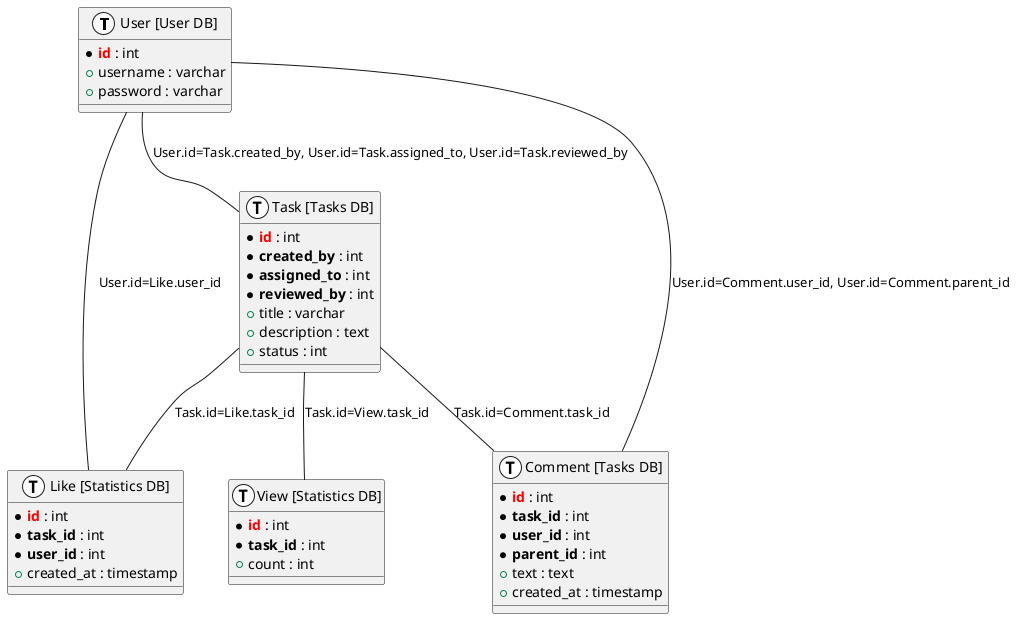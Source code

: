 @startuml
!define Table(name,desc) class name as "desc" << (T,white) >>
!define primary_key(x) <color:red><b>x</b></color>
!define foreign_key(x) <b>x</b>

Table(user, "User [User DB]") {
    * primary_key(id) : int
    + username : varchar
    + password : varchar
}

Table(task, "Task [Tasks DB]") {
    * primary_key(id) : int
    * foreign_key(created_by) : int
    * foreign_key(assigned_to) : int
    * foreign_key(reviewed_by) : int
    + title : varchar
    + description : text
    + status : int
}

Table(view, "View [Statistics DB]") {
    * primary_key(id) : int
    * foreign_key(task_id) : int
    + count : int
}

Table(comment, "Comment [Tasks DB]") {
    * primary_key(id) : int
    * foreign_key(task_id) : int
    * foreign_key(user_id) : int
    * foreign_key(parent_id) : int
    + text : text
    + created_at : timestamp
}

Table(like, "Like [Statistics DB]") {
    * primary_key(id) : int
    * foreign_key(task_id) : int
    * foreign_key(user_id) : int
    + created_at : timestamp
}

user -- task : "User.id=Task.created_by, User.id=Task.assigned_to, User.id=Task.reviewed_by"
user -- comment : "User.id=Comment.user_id, User.id=Comment.parent_id"
user -- like : "User.id=Like.user_id"

task -- view : "Task.id=View.task_id"
task -- like : "Task.id=Like.task_id"
task -- comment : "Task.id=Comment.task_id"

@enduml